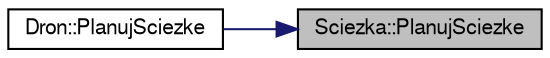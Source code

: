 digraph "Sciezka::PlanujSciezke"
{
 // LATEX_PDF_SIZE
  edge [fontname="FreeSans",fontsize="10",labelfontname="FreeSans",labelfontsize="10"];
  node [fontname="FreeSans",fontsize="10",shape=record];
  rankdir="RL";
  Node1 [label="Sciezka::PlanujSciezke",height=0.2,width=0.4,color="black", fillcolor="grey75", style="filled", fontcolor="black",tooltip="Metody odpowiedzialne za wizualizacje."];
  Node1 -> Node2 [dir="back",color="midnightblue",fontsize="10",style="solid",fontname="FreeSans"];
  Node2 [label="Dron::PlanujSciezke",height=0.2,width=0.4,color="black", fillcolor="white", style="filled",URL="$a00130.html#abb35041f520091427ddc3ca4cdd9b4ad",tooltip="Metoda planujaca sciezke lotu drona."];
}
